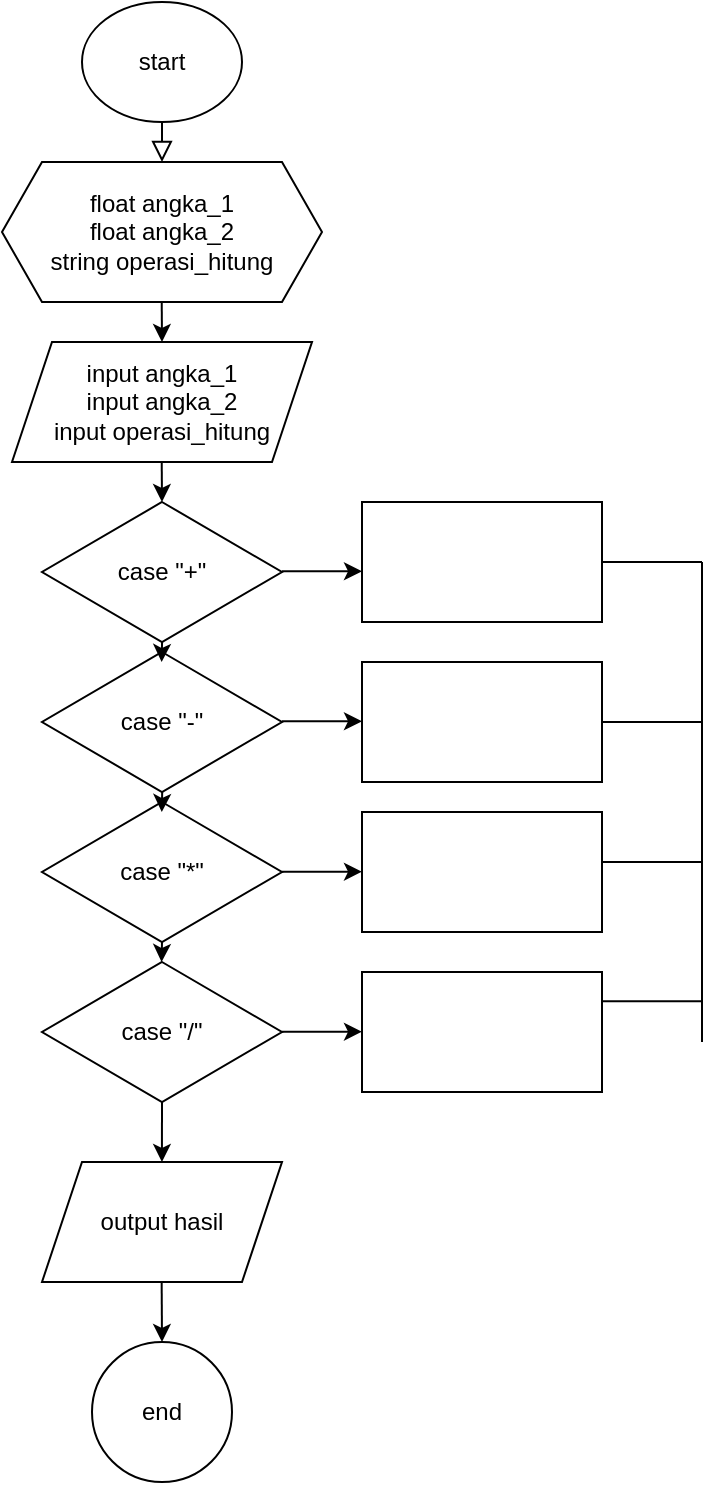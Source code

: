 <mxfile version="24.7.14">
  <diagram id="C5RBs43oDa-KdzZeNtuy" name="Page-1">
    <mxGraphModel dx="600" dy="345" grid="1" gridSize="10" guides="1" tooltips="1" connect="1" arrows="1" fold="1" page="1" pageScale="1" pageWidth="827" pageHeight="1169" math="0" shadow="0">
      <root>
        <mxCell id="WIyWlLk6GJQsqaUBKTNV-0" />
        <mxCell id="WIyWlLk6GJQsqaUBKTNV-1" parent="WIyWlLk6GJQsqaUBKTNV-0" />
        <mxCell id="WIyWlLk6GJQsqaUBKTNV-2" value="" style="rounded=0;html=1;jettySize=auto;orthogonalLoop=1;fontSize=11;endArrow=block;endFill=0;endSize=8;strokeWidth=1;shadow=0;labelBackgroundColor=none;edgeStyle=orthogonalEdgeStyle;" parent="WIyWlLk6GJQsqaUBKTNV-1" edge="1">
          <mxGeometry relative="1" as="geometry">
            <mxPoint x="220" y="120" as="sourcePoint" />
            <mxPoint x="220" y="140" as="targetPoint" />
          </mxGeometry>
        </mxCell>
        <mxCell id="ODT22SLK9TeKuf7YBLvC-0" value="start" style="ellipse;whiteSpace=wrap;html=1;" vertex="1" parent="WIyWlLk6GJQsqaUBKTNV-1">
          <mxGeometry x="180" y="60" width="80" height="60" as="geometry" />
        </mxCell>
        <mxCell id="ODT22SLK9TeKuf7YBLvC-2" value="" style="endArrow=classic;html=1;rounded=0;" edge="1" parent="WIyWlLk6GJQsqaUBKTNV-1">
          <mxGeometry width="50" height="50" relative="1" as="geometry">
            <mxPoint x="219.86" y="210" as="sourcePoint" />
            <mxPoint x="220" y="230" as="targetPoint" />
          </mxGeometry>
        </mxCell>
        <mxCell id="ODT22SLK9TeKuf7YBLvC-3" value="&lt;div&gt;float angka_1&lt;/div&gt;&lt;div&gt;float angka_2&lt;/div&gt;&lt;div&gt;string operasi_hitung&lt;br&gt;&lt;/div&gt;" style="shape=hexagon;perimeter=hexagonPerimeter2;whiteSpace=wrap;html=1;fixedSize=1;" vertex="1" parent="WIyWlLk6GJQsqaUBKTNV-1">
          <mxGeometry x="140" y="140" width="160" height="70" as="geometry" />
        </mxCell>
        <mxCell id="ODT22SLK9TeKuf7YBLvC-4" value="&lt;div&gt;input angka_1&lt;/div&gt;&lt;div&gt;input angka_2&lt;/div&gt;&lt;div&gt;input operasi_hitung&lt;br&gt;&lt;/div&gt;" style="shape=parallelogram;perimeter=parallelogramPerimeter;whiteSpace=wrap;html=1;fixedSize=1;" vertex="1" parent="WIyWlLk6GJQsqaUBKTNV-1">
          <mxGeometry x="145" y="230" width="150" height="60" as="geometry" />
        </mxCell>
        <mxCell id="ODT22SLK9TeKuf7YBLvC-5" value="" style="endArrow=classic;html=1;rounded=0;" edge="1" parent="WIyWlLk6GJQsqaUBKTNV-1">
          <mxGeometry width="50" height="50" relative="1" as="geometry">
            <mxPoint x="219.86" y="290" as="sourcePoint" />
            <mxPoint x="220" y="310" as="targetPoint" />
          </mxGeometry>
        </mxCell>
        <mxCell id="ODT22SLK9TeKuf7YBLvC-7" value="" style="endArrow=classic;html=1;rounded=0;exitX=0.5;exitY=0.949;exitDx=0;exitDy=0;exitPerimeter=0;" edge="1" parent="WIyWlLk6GJQsqaUBKTNV-1" source="ODT22SLK9TeKuf7YBLvC-31">
          <mxGeometry width="50" height="50" relative="1" as="geometry">
            <mxPoint x="219.83" y="620" as="sourcePoint" />
            <mxPoint x="219.97" y="640" as="targetPoint" />
          </mxGeometry>
        </mxCell>
        <mxCell id="ODT22SLK9TeKuf7YBLvC-8" value="output hasil" style="shape=parallelogram;perimeter=parallelogramPerimeter;whiteSpace=wrap;html=1;fixedSize=1;" vertex="1" parent="WIyWlLk6GJQsqaUBKTNV-1">
          <mxGeometry x="160" y="640" width="120" height="60" as="geometry" />
        </mxCell>
        <mxCell id="ODT22SLK9TeKuf7YBLvC-9" value="" style="endArrow=classic;html=1;rounded=0;" edge="1" parent="WIyWlLk6GJQsqaUBKTNV-1">
          <mxGeometry width="50" height="50" relative="1" as="geometry">
            <mxPoint x="219.83" y="700" as="sourcePoint" />
            <mxPoint x="220" y="730" as="targetPoint" />
          </mxGeometry>
        </mxCell>
        <mxCell id="ODT22SLK9TeKuf7YBLvC-10" value="end" style="ellipse;whiteSpace=wrap;html=1;aspect=fixed;" vertex="1" parent="WIyWlLk6GJQsqaUBKTNV-1">
          <mxGeometry x="185" y="730" width="70" height="70" as="geometry" />
        </mxCell>
        <mxCell id="ODT22SLK9TeKuf7YBLvC-11" value="case &quot;+&quot;" style="rhombus;whiteSpace=wrap;html=1;" vertex="1" parent="WIyWlLk6GJQsqaUBKTNV-1">
          <mxGeometry x="160" y="310" width="120" height="70" as="geometry" />
        </mxCell>
        <mxCell id="ODT22SLK9TeKuf7YBLvC-12" value="" style="endArrow=classic;html=1;rounded=0;" edge="1" parent="WIyWlLk6GJQsqaUBKTNV-1">
          <mxGeometry width="50" height="50" relative="1" as="geometry">
            <mxPoint x="280" y="344.66" as="sourcePoint" />
            <mxPoint x="320" y="344.66" as="targetPoint" />
          </mxGeometry>
        </mxCell>
        <mxCell id="ODT22SLK9TeKuf7YBLvC-14" value="" style="rounded=0;whiteSpace=wrap;html=1;" vertex="1" parent="WIyWlLk6GJQsqaUBKTNV-1">
          <mxGeometry x="320" y="310" width="120" height="60" as="geometry" />
        </mxCell>
        <mxCell id="ODT22SLK9TeKuf7YBLvC-16" value="" style="endArrow=none;html=1;rounded=0;" edge="1" parent="WIyWlLk6GJQsqaUBKTNV-1">
          <mxGeometry width="50" height="50" relative="1" as="geometry">
            <mxPoint x="440" y="340" as="sourcePoint" />
            <mxPoint x="490" y="340" as="targetPoint" />
          </mxGeometry>
        </mxCell>
        <mxCell id="ODT22SLK9TeKuf7YBLvC-17" value="" style="endArrow=none;html=1;rounded=0;" edge="1" parent="WIyWlLk6GJQsqaUBKTNV-1">
          <mxGeometry width="50" height="50" relative="1" as="geometry">
            <mxPoint x="490" y="420" as="sourcePoint" />
            <mxPoint x="490" y="340" as="targetPoint" />
          </mxGeometry>
        </mxCell>
        <mxCell id="ODT22SLK9TeKuf7YBLvC-18" value="" style="endArrow=none;html=1;rounded=0;" edge="1" parent="WIyWlLk6GJQsqaUBKTNV-1">
          <mxGeometry width="50" height="50" relative="1" as="geometry">
            <mxPoint x="440" y="420" as="sourcePoint" />
            <mxPoint x="490" y="420" as="targetPoint" />
            <Array as="points" />
          </mxGeometry>
        </mxCell>
        <mxCell id="ODT22SLK9TeKuf7YBLvC-19" value="" style="rounded=0;whiteSpace=wrap;html=1;" vertex="1" parent="WIyWlLk6GJQsqaUBKTNV-1">
          <mxGeometry x="320" y="390" width="120" height="60" as="geometry" />
        </mxCell>
        <mxCell id="ODT22SLK9TeKuf7YBLvC-21" value="" style="endArrow=none;html=1;rounded=0;" edge="1" parent="WIyWlLk6GJQsqaUBKTNV-1">
          <mxGeometry width="50" height="50" relative="1" as="geometry">
            <mxPoint x="490" y="500" as="sourcePoint" />
            <mxPoint x="490" y="420" as="targetPoint" />
          </mxGeometry>
        </mxCell>
        <mxCell id="ODT22SLK9TeKuf7YBLvC-22" value="" style="endArrow=none;html=1;rounded=0;" edge="1" parent="WIyWlLk6GJQsqaUBKTNV-1">
          <mxGeometry width="50" height="50" relative="1" as="geometry">
            <mxPoint x="440" y="490" as="sourcePoint" />
            <mxPoint x="490" y="490" as="targetPoint" />
            <Array as="points" />
          </mxGeometry>
        </mxCell>
        <mxCell id="ODT22SLK9TeKuf7YBLvC-23" value="" style="rounded=0;whiteSpace=wrap;html=1;" vertex="1" parent="WIyWlLk6GJQsqaUBKTNV-1">
          <mxGeometry x="320" y="465" width="120" height="60" as="geometry" />
        </mxCell>
        <mxCell id="ODT22SLK9TeKuf7YBLvC-24" value="" style="rounded=0;whiteSpace=wrap;html=1;" vertex="1" parent="WIyWlLk6GJQsqaUBKTNV-1">
          <mxGeometry x="320" y="545" width="120" height="60" as="geometry" />
        </mxCell>
        <mxCell id="ODT22SLK9TeKuf7YBLvC-25" value="" style="endArrow=none;html=1;rounded=0;" edge="1" parent="WIyWlLk6GJQsqaUBKTNV-1">
          <mxGeometry width="50" height="50" relative="1" as="geometry">
            <mxPoint x="490" y="580" as="sourcePoint" />
            <mxPoint x="490" y="500" as="targetPoint" />
          </mxGeometry>
        </mxCell>
        <mxCell id="ODT22SLK9TeKuf7YBLvC-26" value="" style="endArrow=none;html=1;rounded=0;" edge="1" parent="WIyWlLk6GJQsqaUBKTNV-1">
          <mxGeometry width="50" height="50" relative="1" as="geometry">
            <mxPoint x="440" y="559.66" as="sourcePoint" />
            <mxPoint x="490" y="559.66" as="targetPoint" />
            <Array as="points" />
          </mxGeometry>
        </mxCell>
        <mxCell id="ODT22SLK9TeKuf7YBLvC-29" value="case &quot;-&quot;" style="rhombus;whiteSpace=wrap;html=1;" vertex="1" parent="WIyWlLk6GJQsqaUBKTNV-1">
          <mxGeometry x="160" y="385" width="120" height="70" as="geometry" />
        </mxCell>
        <mxCell id="ODT22SLK9TeKuf7YBLvC-30" value="case &quot;*&quot;" style="rhombus;whiteSpace=wrap;html=1;" vertex="1" parent="WIyWlLk6GJQsqaUBKTNV-1">
          <mxGeometry x="160" y="460" width="120" height="70" as="geometry" />
        </mxCell>
        <mxCell id="ODT22SLK9TeKuf7YBLvC-31" value="case &quot;/&quot;" style="rhombus;whiteSpace=wrap;html=1;" vertex="1" parent="WIyWlLk6GJQsqaUBKTNV-1">
          <mxGeometry x="160" y="540" width="120" height="70" as="geometry" />
        </mxCell>
        <mxCell id="ODT22SLK9TeKuf7YBLvC-32" value="" style="endArrow=classic;html=1;rounded=0;" edge="1" parent="WIyWlLk6GJQsqaUBKTNV-1">
          <mxGeometry width="50" height="50" relative="1" as="geometry">
            <mxPoint x="220" y="530" as="sourcePoint" />
            <mxPoint x="219.8" y="540" as="targetPoint" />
          </mxGeometry>
        </mxCell>
        <mxCell id="ODT22SLK9TeKuf7YBLvC-33" value="" style="endArrow=classic;html=1;rounded=0;" edge="1" parent="WIyWlLk6GJQsqaUBKTNV-1">
          <mxGeometry width="50" height="50" relative="1" as="geometry">
            <mxPoint x="220.1" y="455" as="sourcePoint" />
            <mxPoint x="219.9" y="465" as="targetPoint" />
          </mxGeometry>
        </mxCell>
        <mxCell id="ODT22SLK9TeKuf7YBLvC-34" value="" style="endArrow=classic;html=1;rounded=0;" edge="1" parent="WIyWlLk6GJQsqaUBKTNV-1">
          <mxGeometry width="50" height="50" relative="1" as="geometry">
            <mxPoint x="220.03" y="380" as="sourcePoint" />
            <mxPoint x="219.83" y="390" as="targetPoint" />
          </mxGeometry>
        </mxCell>
        <mxCell id="ODT22SLK9TeKuf7YBLvC-35" value="" style="endArrow=classic;html=1;rounded=0;" edge="1" parent="WIyWlLk6GJQsqaUBKTNV-1">
          <mxGeometry width="50" height="50" relative="1" as="geometry">
            <mxPoint x="280" y="419.66" as="sourcePoint" />
            <mxPoint x="320" y="419.66" as="targetPoint" />
          </mxGeometry>
        </mxCell>
        <mxCell id="ODT22SLK9TeKuf7YBLvC-36" value="" style="endArrow=classic;html=1;rounded=0;" edge="1" parent="WIyWlLk6GJQsqaUBKTNV-1">
          <mxGeometry width="50" height="50" relative="1" as="geometry">
            <mxPoint x="280" y="494.86" as="sourcePoint" />
            <mxPoint x="320" y="494.86" as="targetPoint" />
          </mxGeometry>
        </mxCell>
        <mxCell id="ODT22SLK9TeKuf7YBLvC-37" value="" style="endArrow=classic;html=1;rounded=0;" edge="1" parent="WIyWlLk6GJQsqaUBKTNV-1">
          <mxGeometry width="50" height="50" relative="1" as="geometry">
            <mxPoint x="280" y="574.86" as="sourcePoint" />
            <mxPoint x="320" y="574.86" as="targetPoint" />
          </mxGeometry>
        </mxCell>
      </root>
    </mxGraphModel>
  </diagram>
</mxfile>
